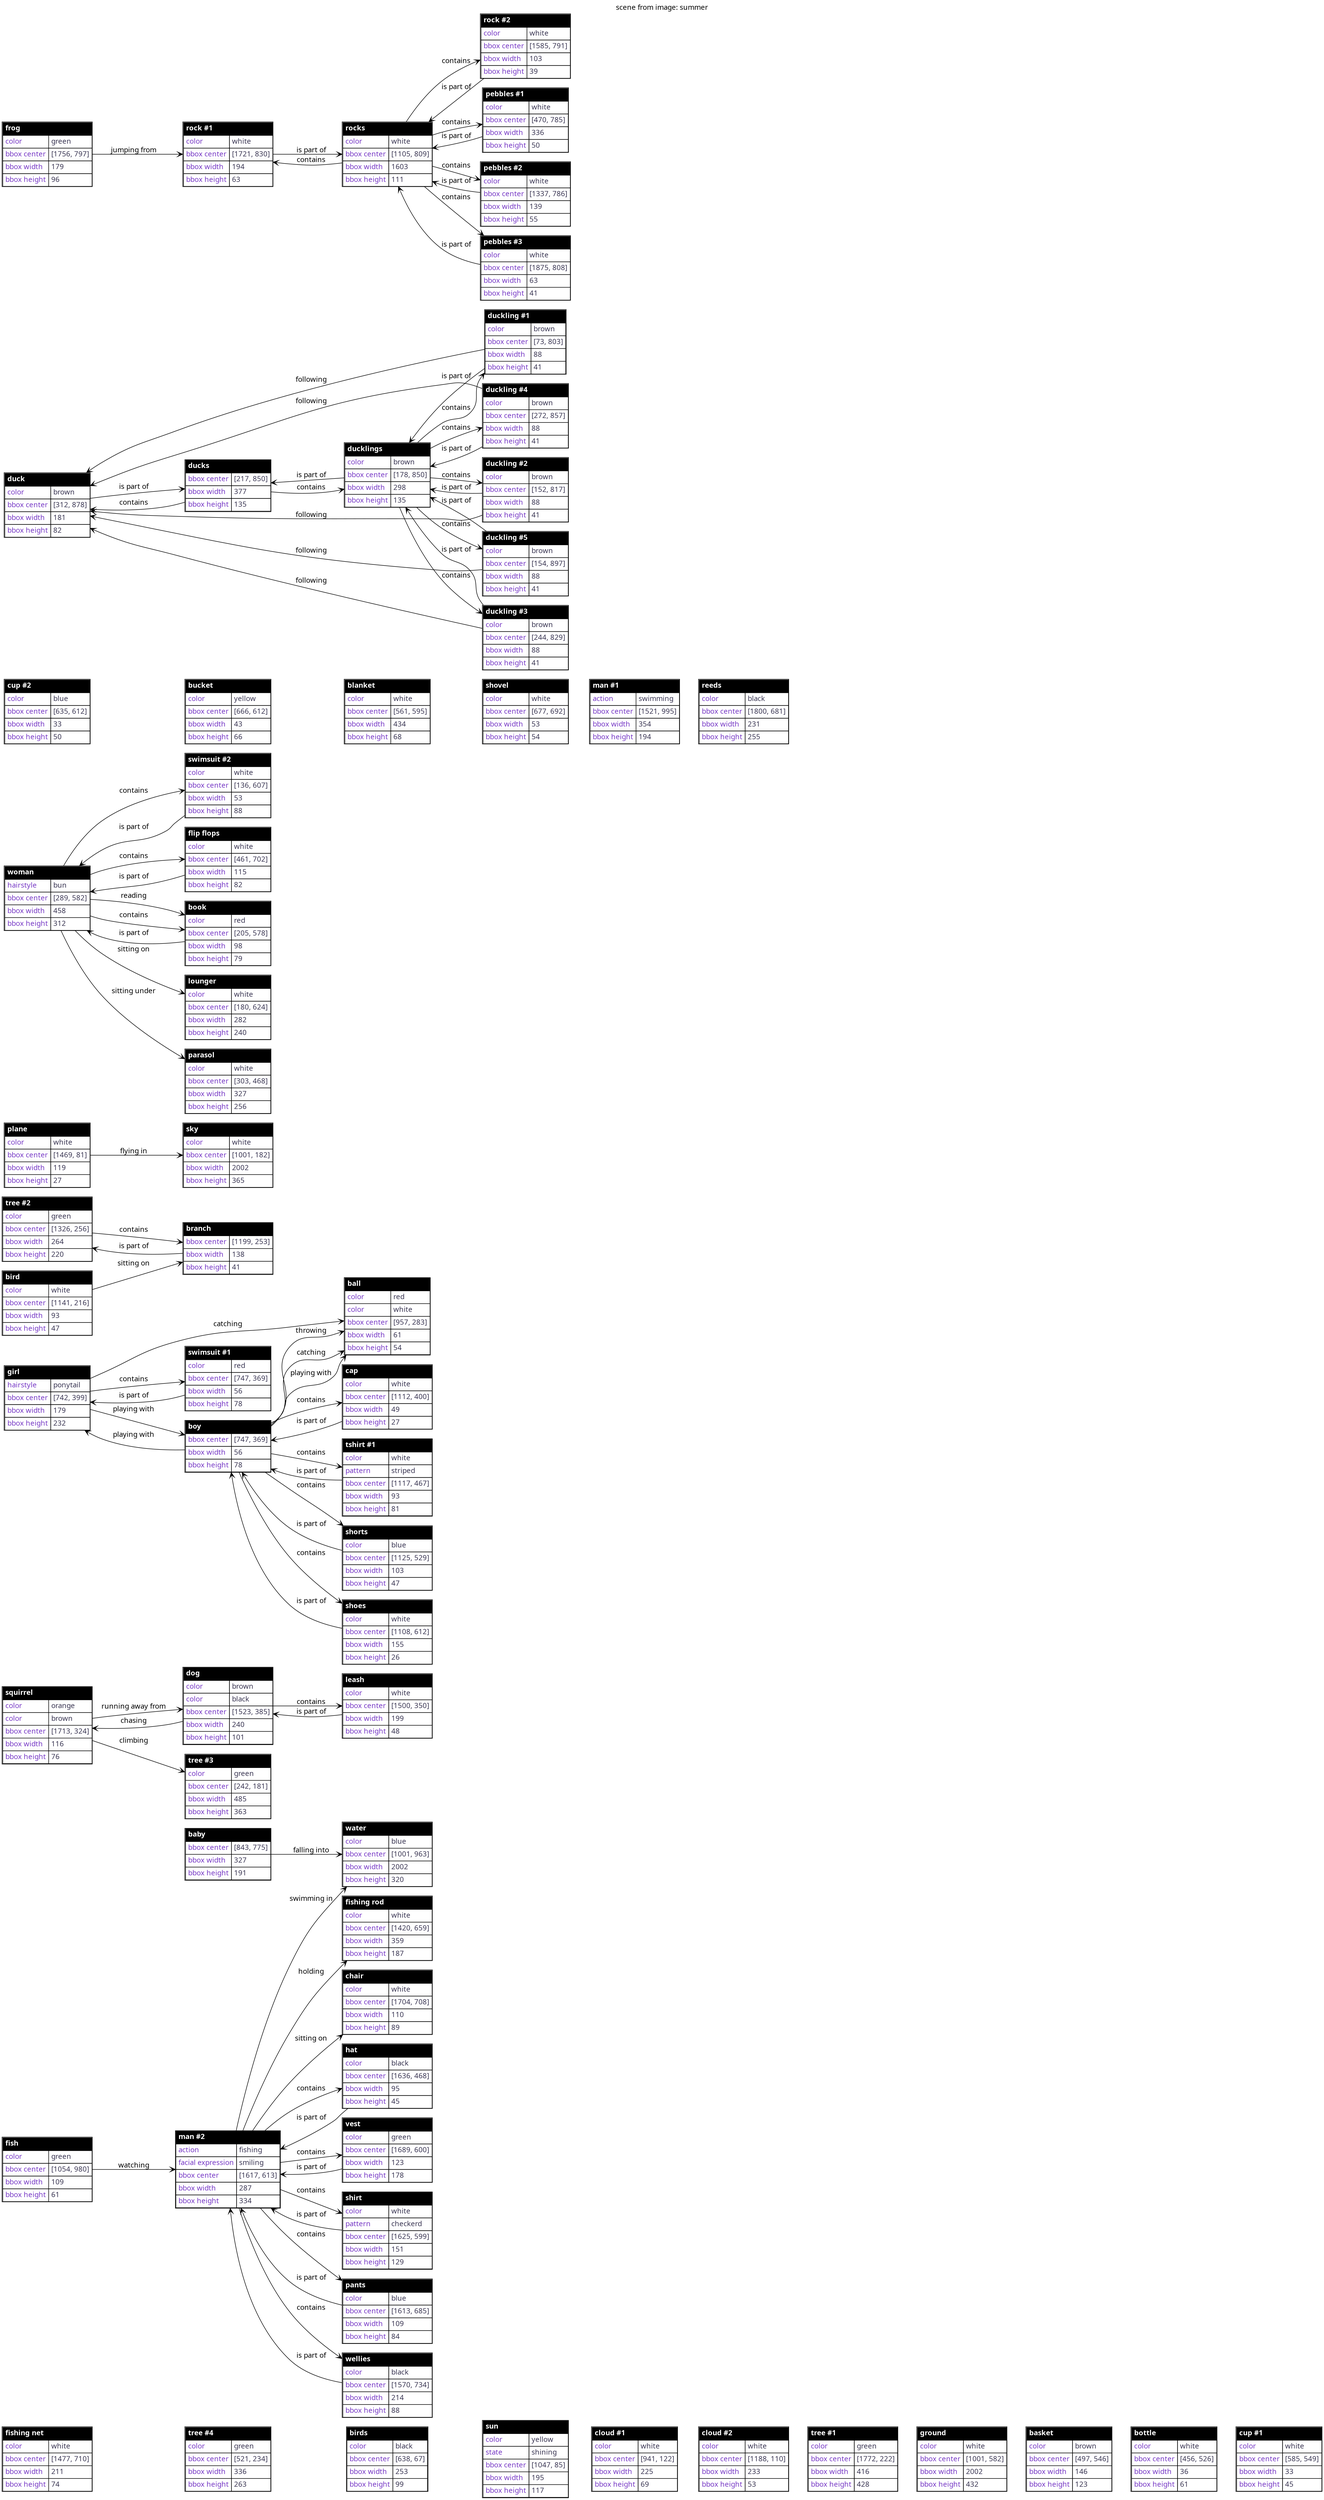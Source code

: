 digraph summer {
graph [fontname="Iosevka Slab",
label="scene from image: summer",
labelloc=t,
rankdir=LR,
overlap=false,
splines=true,
beautify=true
];
node [fontname="Iosevka Slab"];
edge [arrowhead=open,
fontname="Iosevka Slab"
];
"fishing net"[label=<<table cellspacing="0" cellpadding="4"><tr>
                <td bgcolor="black" colspan="2" align="LEFT"><B><FONT color="white">fishing net</FONT></B></td>
            </tr><tr>
                        <td align="LEFT"><FONT color="#7638c5">color</FONT></td>
                        <td align="LEFT"><FONT color="#393552">white</FONT></td>
                    </tr>
<tr>
                <td align="LEFT"><FONT color="#7638c5">bbox center</FONT></td>
                <td align="LEFT"><FONT color="#393552">[1477, 710]</FONT></td>
            </tr>
<tr>
                <td align="LEFT"><FONT color="#7638c5">bbox width</FONT></td>
                <td align="LEFT"><FONT color="#393552">211</FONT></td>
            </tr>
<tr>
                <td align="LEFT"><FONT color="#7638c5">bbox height</FONT></td>
                <td align="LEFT"><FONT color="#393552">74</FONT></td>
            </tr></table>>,
shape=plain];
"tree #4"[label=<<table cellspacing="0" cellpadding="4"><tr>
                <td bgcolor="black" colspan="2" align="LEFT"><B><FONT color="white">tree #4</FONT></B></td>
            </tr><tr>
                        <td align="LEFT"><FONT color="#7638c5">color</FONT></td>
                        <td align="LEFT"><FONT color="#393552">green</FONT></td>
                    </tr>
<tr>
                <td align="LEFT"><FONT color="#7638c5">bbox center</FONT></td>
                <td align="LEFT"><FONT color="#393552">[521, 234]</FONT></td>
            </tr>
<tr>
                <td align="LEFT"><FONT color="#7638c5">bbox width</FONT></td>
                <td align="LEFT"><FONT color="#393552">336</FONT></td>
            </tr>
<tr>
                <td align="LEFT"><FONT color="#7638c5">bbox height</FONT></td>
                <td align="LEFT"><FONT color="#393552">263</FONT></td>
            </tr></table>>,
shape=plain];
"fishing net" -> "tree #4"[style=invis];
"fishing rod"[label=<<table cellspacing="0" cellpadding="4"><tr>
                <td bgcolor="black" colspan="2" align="LEFT"><B><FONT color="white">fishing rod</FONT></B></td>
            </tr><tr>
                        <td align="LEFT"><FONT color="#7638c5">color</FONT></td>
                        <td align="LEFT"><FONT color="#393552">white</FONT></td>
                    </tr>
<tr>
                <td align="LEFT"><FONT color="#7638c5">bbox center</FONT></td>
                <td align="LEFT"><FONT color="#393552">[1420, 659]</FONT></td>
            </tr>
<tr>
                <td align="LEFT"><FONT color="#7638c5">bbox width</FONT></td>
                <td align="LEFT"><FONT color="#393552">359</FONT></td>
            </tr>
<tr>
                <td align="LEFT"><FONT color="#7638c5">bbox height</FONT></td>
                <td align="LEFT"><FONT color="#393552">187</FONT></td>
            </tr></table>>,
shape=plain];
chair[label=<<table cellspacing="0" cellpadding="4"><tr>
                <td bgcolor="black" colspan="2" align="LEFT"><B><FONT color="white">chair</FONT></B></td>
            </tr><tr>
                        <td align="LEFT"><FONT color="#7638c5">color</FONT></td>
                        <td align="LEFT"><FONT color="#393552">white</FONT></td>
                    </tr>
<tr>
                <td align="LEFT"><FONT color="#7638c5">bbox center</FONT></td>
                <td align="LEFT"><FONT color="#393552">[1704, 708]</FONT></td>
            </tr>
<tr>
                <td align="LEFT"><FONT color="#7638c5">bbox width</FONT></td>
                <td align="LEFT"><FONT color="#393552">110</FONT></td>
            </tr>
<tr>
                <td align="LEFT"><FONT color="#7638c5">bbox height</FONT></td>
                <td align="LEFT"><FONT color="#393552">89</FONT></td>
            </tr></table>>,
shape=plain];
"tree #3"[label=<<table cellspacing="0" cellpadding="4"><tr>
                <td bgcolor="black" colspan="2" align="LEFT"><B><FONT color="white">tree #3</FONT></B></td>
            </tr><tr>
                        <td align="LEFT"><FONT color="#7638c5">color</FONT></td>
                        <td align="LEFT"><FONT color="#393552">green</FONT></td>
                    </tr>
<tr>
                <td align="LEFT"><FONT color="#7638c5">bbox center</FONT></td>
                <td align="LEFT"><FONT color="#393552">[242, 181]</FONT></td>
            </tr>
<tr>
                <td align="LEFT"><FONT color="#7638c5">bbox width</FONT></td>
                <td align="LEFT"><FONT color="#393552">485</FONT></td>
            </tr>
<tr>
                <td align="LEFT"><FONT color="#7638c5">bbox height</FONT></td>
                <td align="LEFT"><FONT color="#393552">363</FONT></td>
            </tr></table>>,
shape=plain];
birds[label=<<table cellspacing="0" cellpadding="4"><tr>
                <td bgcolor="black" colspan="2" align="LEFT"><B><FONT color="white">birds</FONT></B></td>
            </tr><tr>
                        <td align="LEFT"><FONT color="#7638c5">color</FONT></td>
                        <td align="LEFT"><FONT color="#393552">black</FONT></td>
                    </tr>
<tr>
                <td align="LEFT"><FONT color="#7638c5">bbox center</FONT></td>
                <td align="LEFT"><FONT color="#393552">[638, 67]</FONT></td>
            </tr>
<tr>
                <td align="LEFT"><FONT color="#7638c5">bbox width</FONT></td>
                <td align="LEFT"><FONT color="#393552">253</FONT></td>
            </tr>
<tr>
                <td align="LEFT"><FONT color="#7638c5">bbox height</FONT></td>
                <td align="LEFT"><FONT color="#393552">99</FONT></td>
            </tr></table>>,
shape=plain];
"tree #4" -> birds[style=invis];
sun[label=<<table cellspacing="0" cellpadding="4"><tr>
                <td bgcolor="black" colspan="2" align="LEFT"><B><FONT color="white">sun</FONT></B></td>
            </tr><tr>
                        <td align="LEFT"><FONT color="#7638c5">color</FONT></td>
                        <td align="LEFT"><FONT color="#393552">yellow</FONT></td>
                    </tr>
<tr>
                        <td align="LEFT"><FONT color="#7638c5">state</FONT></td>
                        <td align="LEFT"><FONT color="#393552">shining</FONT></td>
                    </tr>
<tr>
                <td align="LEFT"><FONT color="#7638c5">bbox center</FONT></td>
                <td align="LEFT"><FONT color="#393552">[1047, 85]</FONT></td>
            </tr>
<tr>
                <td align="LEFT"><FONT color="#7638c5">bbox width</FONT></td>
                <td align="LEFT"><FONT color="#393552">195</FONT></td>
            </tr>
<tr>
                <td align="LEFT"><FONT color="#7638c5">bbox height</FONT></td>
                <td align="LEFT"><FONT color="#393552">117</FONT></td>
            </tr></table>>,
shape=plain];
birds -> sun[style=invis];
ball[label=<<table cellspacing="0" cellpadding="4"><tr>
                <td bgcolor="black" colspan="2" align="LEFT"><B><FONT color="white">ball</FONT></B></td>
            </tr><tr>
                        <td align="LEFT"><FONT color="#7638c5">color</FONT></td>
                        <td align="LEFT"><FONT color="#393552">red</FONT></td>
                    </tr>
<tr>
                        <td align="LEFT"><FONT color="#7638c5">color</FONT></td>
                        <td align="LEFT"><FONT color="#393552">white</FONT></td>
                    </tr>
<tr>
                <td align="LEFT"><FONT color="#7638c5">bbox center</FONT></td>
                <td align="LEFT"><FONT color="#393552">[957, 283]</FONT></td>
            </tr>
<tr>
                <td align="LEFT"><FONT color="#7638c5">bbox width</FONT></td>
                <td align="LEFT"><FONT color="#393552">61</FONT></td>
            </tr>
<tr>
                <td align="LEFT"><FONT color="#7638c5">bbox height</FONT></td>
                <td align="LEFT"><FONT color="#393552">54</FONT></td>
            </tr></table>>,
shape=plain];
girl[label=<<table cellspacing="0" cellpadding="4"><tr>
                <td bgcolor="black" colspan="2" align="LEFT"><B><FONT color="white">girl</FONT></B></td>
            </tr><tr>
                        <td align="LEFT"><FONT color="#7638c5">hairstyle</FONT></td>
                        <td align="LEFT"><FONT color="#393552">ponytail</FONT></td>
                    </tr>
<tr>
                <td align="LEFT"><FONT color="#7638c5">bbox center</FONT></td>
                <td align="LEFT"><FONT color="#393552">[742, 399]</FONT></td>
            </tr>
<tr>
                <td align="LEFT"><FONT color="#7638c5">bbox width</FONT></td>
                <td align="LEFT"><FONT color="#393552">179</FONT></td>
            </tr>
<tr>
                <td align="LEFT"><FONT color="#7638c5">bbox height</FONT></td>
                <td align="LEFT"><FONT color="#393552">232</FONT></td>
            </tr></table>>,
shape=plain];
girl -> ball[label=catching];
"swimsuit #1"[label=<<table cellspacing="0" cellpadding="4"><tr>
                <td bgcolor="black" colspan="2" align="LEFT"><B><FONT color="white">swimsuit #1</FONT></B></td>
            </tr><tr>
                        <td align="LEFT"><FONT color="#7638c5">color</FONT></td>
                        <td align="LEFT"><FONT color="#393552">red</FONT></td>
                    </tr>
<tr>
                <td align="LEFT"><FONT color="#7638c5">bbox center</FONT></td>
                <td align="LEFT"><FONT color="#393552">[747, 369]</FONT></td>
            </tr>
<tr>
                <td align="LEFT"><FONT color="#7638c5">bbox width</FONT></td>
                <td align="LEFT"><FONT color="#393552">56</FONT></td>
            </tr>
<tr>
                <td align="LEFT"><FONT color="#7638c5">bbox height</FONT></td>
                <td align="LEFT"><FONT color="#393552">78</FONT></td>
            </tr></table>>,
shape=plain];
girl -> "swimsuit #1"[label=contains];
boy[label=<<table cellspacing="0" cellpadding="4"><tr>
                <td bgcolor="black" colspan="2" align="LEFT"><B><FONT color="white">boy</FONT></B></td>
            </tr><tr>
                <td align="LEFT"><FONT color="#7638c5">bbox center</FONT></td>
                <td align="LEFT"><FONT color="#393552">[747, 369]</FONT></td>
            </tr>
<tr>
                <td align="LEFT"><FONT color="#7638c5">bbox width</FONT></td>
                <td align="LEFT"><FONT color="#393552">56</FONT></td>
            </tr>
<tr>
                <td align="LEFT"><FONT color="#7638c5">bbox height</FONT></td>
                <td align="LEFT"><FONT color="#393552">78</FONT></td>
            </tr></table>>,
shape=plain];
girl -> boy[label="playing with"];
"swimsuit #1" -> girl[label="is part of"];
boy -> ball[label=throwing];
boy -> ball[label=catching];
boy -> ball[label="playing with"];
boy -> girl[label="playing with"];
cap[label=<<table cellspacing="0" cellpadding="4"><tr>
                <td bgcolor="black" colspan="2" align="LEFT"><B><FONT color="white">cap</FONT></B></td>
            </tr><tr>
                        <td align="LEFT"><FONT color="#7638c5">color</FONT></td>
                        <td align="LEFT"><FONT color="#393552">white</FONT></td>
                    </tr>
<tr>
                <td align="LEFT"><FONT color="#7638c5">bbox center</FONT></td>
                <td align="LEFT"><FONT color="#393552">[1112, 400]</FONT></td>
            </tr>
<tr>
                <td align="LEFT"><FONT color="#7638c5">bbox width</FONT></td>
                <td align="LEFT"><FONT color="#393552">49</FONT></td>
            </tr>
<tr>
                <td align="LEFT"><FONT color="#7638c5">bbox height</FONT></td>
                <td align="LEFT"><FONT color="#393552">27</FONT></td>
            </tr></table>>,
shape=plain];
boy -> cap[label=contains];
"tshirt #1"[label=<<table cellspacing="0" cellpadding="4"><tr>
                <td bgcolor="black" colspan="2" align="LEFT"><B><FONT color="white">tshirt #1</FONT></B></td>
            </tr><tr>
                        <td align="LEFT"><FONT color="#7638c5">color</FONT></td>
                        <td align="LEFT"><FONT color="#393552">white</FONT></td>
                    </tr>
<tr>
                        <td align="LEFT"><FONT color="#7638c5">pattern</FONT></td>
                        <td align="LEFT"><FONT color="#393552">striped</FONT></td>
                    </tr>
<tr>
                <td align="LEFT"><FONT color="#7638c5">bbox center</FONT></td>
                <td align="LEFT"><FONT color="#393552">[1117, 467]</FONT></td>
            </tr>
<tr>
                <td align="LEFT"><FONT color="#7638c5">bbox width</FONT></td>
                <td align="LEFT"><FONT color="#393552">93</FONT></td>
            </tr>
<tr>
                <td align="LEFT"><FONT color="#7638c5">bbox height</FONT></td>
                <td align="LEFT"><FONT color="#393552">81</FONT></td>
            </tr></table>>,
shape=plain];
boy -> "tshirt #1"[label=contains];
shorts[label=<<table cellspacing="0" cellpadding="4"><tr>
                <td bgcolor="black" colspan="2" align="LEFT"><B><FONT color="white">shorts</FONT></B></td>
            </tr><tr>
                        <td align="LEFT"><FONT color="#7638c5">color</FONT></td>
                        <td align="LEFT"><FONT color="#393552">blue</FONT></td>
                    </tr>
<tr>
                <td align="LEFT"><FONT color="#7638c5">bbox center</FONT></td>
                <td align="LEFT"><FONT color="#393552">[1125, 529]</FONT></td>
            </tr>
<tr>
                <td align="LEFT"><FONT color="#7638c5">bbox width</FONT></td>
                <td align="LEFT"><FONT color="#393552">103</FONT></td>
            </tr>
<tr>
                <td align="LEFT"><FONT color="#7638c5">bbox height</FONT></td>
                <td align="LEFT"><FONT color="#393552">47</FONT></td>
            </tr></table>>,
shape=plain];
boy -> shorts[label=contains];
shoes[label=<<table cellspacing="0" cellpadding="4"><tr>
                <td bgcolor="black" colspan="2" align="LEFT"><B><FONT color="white">shoes</FONT></B></td>
            </tr><tr>
                        <td align="LEFT"><FONT color="#7638c5">color</FONT></td>
                        <td align="LEFT"><FONT color="#393552">white</FONT></td>
                    </tr>
<tr>
                <td align="LEFT"><FONT color="#7638c5">bbox center</FONT></td>
                <td align="LEFT"><FONT color="#393552">[1108, 612]</FONT></td>
            </tr>
<tr>
                <td align="LEFT"><FONT color="#7638c5">bbox width</FONT></td>
                <td align="LEFT"><FONT color="#393552">155</FONT></td>
            </tr>
<tr>
                <td align="LEFT"><FONT color="#7638c5">bbox height</FONT></td>
                <td align="LEFT"><FONT color="#393552">26</FONT></td>
            </tr></table>>,
shape=plain];
boy -> shoes[label=contains];
"cloud #1"[label=<<table cellspacing="0" cellpadding="4"><tr>
                <td bgcolor="black" colspan="2" align="LEFT"><B><FONT color="white">cloud #1</FONT></B></td>
            </tr><tr>
                        <td align="LEFT"><FONT color="#7638c5">color</FONT></td>
                        <td align="LEFT"><FONT color="#393552">white</FONT></td>
                    </tr>
<tr>
                <td align="LEFT"><FONT color="#7638c5">bbox center</FONT></td>
                <td align="LEFT"><FONT color="#393552">[941, 122]</FONT></td>
            </tr>
<tr>
                <td align="LEFT"><FONT color="#7638c5">bbox width</FONT></td>
                <td align="LEFT"><FONT color="#393552">225</FONT></td>
            </tr>
<tr>
                <td align="LEFT"><FONT color="#7638c5">bbox height</FONT></td>
                <td align="LEFT"><FONT color="#393552">69</FONT></td>
            </tr></table>>,
shape=plain];
sun -> "cloud #1"[style=invis];
"cloud #2"[label=<<table cellspacing="0" cellpadding="4"><tr>
                <td bgcolor="black" colspan="2" align="LEFT"><B><FONT color="white">cloud #2</FONT></B></td>
            </tr><tr>
                        <td align="LEFT"><FONT color="#7638c5">color</FONT></td>
                        <td align="LEFT"><FONT color="#393552">white</FONT></td>
                    </tr>
<tr>
                <td align="LEFT"><FONT color="#7638c5">bbox center</FONT></td>
                <td align="LEFT"><FONT color="#393552">[1188, 110]</FONT></td>
            </tr>
<tr>
                <td align="LEFT"><FONT color="#7638c5">bbox width</FONT></td>
                <td align="LEFT"><FONT color="#393552">233</FONT></td>
            </tr>
<tr>
                <td align="LEFT"><FONT color="#7638c5">bbox height</FONT></td>
                <td align="LEFT"><FONT color="#393552">53</FONT></td>
            </tr></table>>,
shape=plain];
"cloud #1" -> "cloud #2"[style=invis];
"tree #1"[label=<<table cellspacing="0" cellpadding="4"><tr>
                <td bgcolor="black" colspan="2" align="LEFT"><B><FONT color="white">tree #1</FONT></B></td>
            </tr><tr>
                        <td align="LEFT"><FONT color="#7638c5">color</FONT></td>
                        <td align="LEFT"><FONT color="#393552">green</FONT></td>
                    </tr>
<tr>
                <td align="LEFT"><FONT color="#7638c5">bbox center</FONT></td>
                <td align="LEFT"><FONT color="#393552">[1772, 222]</FONT></td>
            </tr>
<tr>
                <td align="LEFT"><FONT color="#7638c5">bbox width</FONT></td>
                <td align="LEFT"><FONT color="#393552">416</FONT></td>
            </tr>
<tr>
                <td align="LEFT"><FONT color="#7638c5">bbox height</FONT></td>
                <td align="LEFT"><FONT color="#393552">428</FONT></td>
            </tr></table>>,
shape=plain];
"cloud #2" -> "tree #1"[style=invis];
dog[label=<<table cellspacing="0" cellpadding="4"><tr>
                <td bgcolor="black" colspan="2" align="LEFT"><B><FONT color="white">dog</FONT></B></td>
            </tr><tr>
                        <td align="LEFT"><FONT color="#7638c5">color</FONT></td>
                        <td align="LEFT"><FONT color="#393552">brown</FONT></td>
                    </tr>
<tr>
                        <td align="LEFT"><FONT color="#7638c5">color</FONT></td>
                        <td align="LEFT"><FONT color="#393552">black</FONT></td>
                    </tr>
<tr>
                <td align="LEFT"><FONT color="#7638c5">bbox center</FONT></td>
                <td align="LEFT"><FONT color="#393552">[1523, 385]</FONT></td>
            </tr>
<tr>
                <td align="LEFT"><FONT color="#7638c5">bbox width</FONT></td>
                <td align="LEFT"><FONT color="#393552">240</FONT></td>
            </tr>
<tr>
                <td align="LEFT"><FONT color="#7638c5">bbox height</FONT></td>
                <td align="LEFT"><FONT color="#393552">101</FONT></td>
            </tr></table>>,
shape=plain];
squirrel[label=<<table cellspacing="0" cellpadding="4"><tr>
                <td bgcolor="black" colspan="2" align="LEFT"><B><FONT color="white">squirrel</FONT></B></td>
            </tr><tr>
                        <td align="LEFT"><FONT color="#7638c5">color</FONT></td>
                        <td align="LEFT"><FONT color="#393552">orange</FONT></td>
                    </tr>
<tr>
                        <td align="LEFT"><FONT color="#7638c5">color</FONT></td>
                        <td align="LEFT"><FONT color="#393552">brown</FONT></td>
                    </tr>
<tr>
                <td align="LEFT"><FONT color="#7638c5">bbox center</FONT></td>
                <td align="LEFT"><FONT color="#393552">[1713, 324]</FONT></td>
            </tr>
<tr>
                <td align="LEFT"><FONT color="#7638c5">bbox width</FONT></td>
                <td align="LEFT"><FONT color="#393552">116</FONT></td>
            </tr>
<tr>
                <td align="LEFT"><FONT color="#7638c5">bbox height</FONT></td>
                <td align="LEFT"><FONT color="#393552">76</FONT></td>
            </tr></table>>,
shape=plain];
dog -> squirrel[label=chasing];
leash[label=<<table cellspacing="0" cellpadding="4"><tr>
                <td bgcolor="black" colspan="2" align="LEFT"><B><FONT color="white">leash</FONT></B></td>
            </tr><tr>
                        <td align="LEFT"><FONT color="#7638c5">color</FONT></td>
                        <td align="LEFT"><FONT color="#393552">white</FONT></td>
                    </tr>
<tr>
                <td align="LEFT"><FONT color="#7638c5">bbox center</FONT></td>
                <td align="LEFT"><FONT color="#393552">[1500, 350]</FONT></td>
            </tr>
<tr>
                <td align="LEFT"><FONT color="#7638c5">bbox width</FONT></td>
                <td align="LEFT"><FONT color="#393552">199</FONT></td>
            </tr>
<tr>
                <td align="LEFT"><FONT color="#7638c5">bbox height</FONT></td>
                <td align="LEFT"><FONT color="#393552">48</FONT></td>
            </tr></table>>,
shape=plain];
dog -> leash[label=contains];
squirrel -> "tree #3"[label=climbing];
squirrel -> dog[label="running away from"];
"tree #2"[label=<<table cellspacing="0" cellpadding="4"><tr>
                <td bgcolor="black" colspan="2" align="LEFT"><B><FONT color="white">tree #2</FONT></B></td>
            </tr><tr>
                        <td align="LEFT"><FONT color="#7638c5">color</FONT></td>
                        <td align="LEFT"><FONT color="#393552">green</FONT></td>
                    </tr>
<tr>
                <td align="LEFT"><FONT color="#7638c5">bbox center</FONT></td>
                <td align="LEFT"><FONT color="#393552">[1326, 256]</FONT></td>
            </tr>
<tr>
                <td align="LEFT"><FONT color="#7638c5">bbox width</FONT></td>
                <td align="LEFT"><FONT color="#393552">264</FONT></td>
            </tr>
<tr>
                <td align="LEFT"><FONT color="#7638c5">bbox height</FONT></td>
                <td align="LEFT"><FONT color="#393552">220</FONT></td>
            </tr></table>>,
shape=plain];
branch[label=<<table cellspacing="0" cellpadding="4"><tr>
                <td bgcolor="black" colspan="2" align="LEFT"><B><FONT color="white">branch</FONT></B></td>
            </tr><tr>
                <td align="LEFT"><FONT color="#7638c5">bbox center</FONT></td>
                <td align="LEFT"><FONT color="#393552">[1199, 253]</FONT></td>
            </tr>
<tr>
                <td align="LEFT"><FONT color="#7638c5">bbox width</FONT></td>
                <td align="LEFT"><FONT color="#393552">138</FONT></td>
            </tr>
<tr>
                <td align="LEFT"><FONT color="#7638c5">bbox height</FONT></td>
                <td align="LEFT"><FONT color="#393552">41</FONT></td>
            </tr></table>>,
shape=plain];
"tree #2" -> branch[label=contains];
bird[label=<<table cellspacing="0" cellpadding="4"><tr>
                <td bgcolor="black" colspan="2" align="LEFT"><B><FONT color="white">bird</FONT></B></td>
            </tr><tr>
                        <td align="LEFT"><FONT color="#7638c5">color</FONT></td>
                        <td align="LEFT"><FONT color="#393552">white</FONT></td>
                    </tr>
<tr>
                <td align="LEFT"><FONT color="#7638c5">bbox center</FONT></td>
                <td align="LEFT"><FONT color="#393552">[1141, 216]</FONT></td>
            </tr>
<tr>
                <td align="LEFT"><FONT color="#7638c5">bbox width</FONT></td>
                <td align="LEFT"><FONT color="#393552">93</FONT></td>
            </tr>
<tr>
                <td align="LEFT"><FONT color="#7638c5">bbox height</FONT></td>
                <td align="LEFT"><FONT color="#393552">47</FONT></td>
            </tr></table>>,
shape=plain];
bird -> branch[label="sitting on"];
branch -> "tree #2"[label="is part of"];
ground[label=<<table cellspacing="0" cellpadding="4"><tr>
                <td bgcolor="black" colspan="2" align="LEFT"><B><FONT color="white">ground</FONT></B></td>
            </tr><tr>
                        <td align="LEFT"><FONT color="#7638c5">color</FONT></td>
                        <td align="LEFT"><FONT color="#393552">white</FONT></td>
                    </tr>
<tr>
                <td align="LEFT"><FONT color="#7638c5">bbox center</FONT></td>
                <td align="LEFT"><FONT color="#393552">[1001, 582]</FONT></td>
            </tr>
<tr>
                <td align="LEFT"><FONT color="#7638c5">bbox width</FONT></td>
                <td align="LEFT"><FONT color="#393552">2002</FONT></td>
            </tr>
<tr>
                <td align="LEFT"><FONT color="#7638c5">bbox height</FONT></td>
                <td align="LEFT"><FONT color="#393552">432</FONT></td>
            </tr></table>>,
shape=plain];
"tree #1" -> ground[style=invis];
plane[label=<<table cellspacing="0" cellpadding="4"><tr>
                <td bgcolor="black" colspan="2" align="LEFT"><B><FONT color="white">plane</FONT></B></td>
            </tr><tr>
                        <td align="LEFT"><FONT color="#7638c5">color</FONT></td>
                        <td align="LEFT"><FONT color="#393552">white</FONT></td>
                    </tr>
<tr>
                <td align="LEFT"><FONT color="#7638c5">bbox center</FONT></td>
                <td align="LEFT"><FONT color="#393552">[1469, 81]</FONT></td>
            </tr>
<tr>
                <td align="LEFT"><FONT color="#7638c5">bbox width</FONT></td>
                <td align="LEFT"><FONT color="#393552">119</FONT></td>
            </tr>
<tr>
                <td align="LEFT"><FONT color="#7638c5">bbox height</FONT></td>
                <td align="LEFT"><FONT color="#393552">27</FONT></td>
            </tr></table>>,
shape=plain];
sky[label=<<table cellspacing="0" cellpadding="4"><tr>
                <td bgcolor="black" colspan="2" align="LEFT"><B><FONT color="white">sky</FONT></B></td>
            </tr><tr>
                        <td align="LEFT"><FONT color="#7638c5">color</FONT></td>
                        <td align="LEFT"><FONT color="#393552">white</FONT></td>
                    </tr>
<tr>
                <td align="LEFT"><FONT color="#7638c5">bbox center</FONT></td>
                <td align="LEFT"><FONT color="#393552">[1001, 182]</FONT></td>
            </tr>
<tr>
                <td align="LEFT"><FONT color="#7638c5">bbox width</FONT></td>
                <td align="LEFT"><FONT color="#393552">2002</FONT></td>
            </tr>
<tr>
                <td align="LEFT"><FONT color="#7638c5">bbox height</FONT></td>
                <td align="LEFT"><FONT color="#393552">365</FONT></td>
            </tr></table>>,
shape=plain];
plane -> sky[label="flying in"];
basket[label=<<table cellspacing="0" cellpadding="4"><tr>
                <td bgcolor="black" colspan="2" align="LEFT"><B><FONT color="white">basket</FONT></B></td>
            </tr><tr>
                        <td align="LEFT"><FONT color="#7638c5">color</FONT></td>
                        <td align="LEFT"><FONT color="#393552">brown</FONT></td>
                    </tr>
<tr>
                <td align="LEFT"><FONT color="#7638c5">bbox center</FONT></td>
                <td align="LEFT"><FONT color="#393552">[497, 546]</FONT></td>
            </tr>
<tr>
                <td align="LEFT"><FONT color="#7638c5">bbox width</FONT></td>
                <td align="LEFT"><FONT color="#393552">146</FONT></td>
            </tr>
<tr>
                <td align="LEFT"><FONT color="#7638c5">bbox height</FONT></td>
                <td align="LEFT"><FONT color="#393552">123</FONT></td>
            </tr></table>>,
shape=plain];
ground -> basket[style=invis];
leash -> dog[label="is part of"];
cap -> boy[label="is part of"];
"tshirt #1" -> boy[label="is part of"];
shorts -> boy[label="is part of"];
shoes -> boy[label="is part of"];
woman[label=<<table cellspacing="0" cellpadding="4"><tr>
                <td bgcolor="black" colspan="2" align="LEFT"><B><FONT color="white">woman</FONT></B></td>
            </tr><tr>
                        <td align="LEFT"><FONT color="#7638c5">hairstyle</FONT></td>
                        <td align="LEFT"><FONT color="#393552">bun</FONT></td>
                    </tr>
<tr>
                <td align="LEFT"><FONT color="#7638c5">bbox center</FONT></td>
                <td align="LEFT"><FONT color="#393552">[289, 582]</FONT></td>
            </tr>
<tr>
                <td align="LEFT"><FONT color="#7638c5">bbox width</FONT></td>
                <td align="LEFT"><FONT color="#393552">458</FONT></td>
            </tr>
<tr>
                <td align="LEFT"><FONT color="#7638c5">bbox height</FONT></td>
                <td align="LEFT"><FONT color="#393552">312</FONT></td>
            </tr></table>>,
shape=plain];
"swimsuit #2"[label=<<table cellspacing="0" cellpadding="4"><tr>
                <td bgcolor="black" colspan="2" align="LEFT"><B><FONT color="white">swimsuit #2</FONT></B></td>
            </tr><tr>
                        <td align="LEFT"><FONT color="#7638c5">color</FONT></td>
                        <td align="LEFT"><FONT color="#393552">white</FONT></td>
                    </tr>
<tr>
                <td align="LEFT"><FONT color="#7638c5">bbox center</FONT></td>
                <td align="LEFT"><FONT color="#393552">[136, 607]</FONT></td>
            </tr>
<tr>
                <td align="LEFT"><FONT color="#7638c5">bbox width</FONT></td>
                <td align="LEFT"><FONT color="#393552">53</FONT></td>
            </tr>
<tr>
                <td align="LEFT"><FONT color="#7638c5">bbox height</FONT></td>
                <td align="LEFT"><FONT color="#393552">88</FONT></td>
            </tr></table>>,
shape=plain];
woman -> "swimsuit #2"[label=contains];
"flip flops"[label=<<table cellspacing="0" cellpadding="4"><tr>
                <td bgcolor="black" colspan="2" align="LEFT"><B><FONT color="white">flip flops</FONT></B></td>
            </tr><tr>
                        <td align="LEFT"><FONT color="#7638c5">color</FONT></td>
                        <td align="LEFT"><FONT color="#393552">white</FONT></td>
                    </tr>
<tr>
                <td align="LEFT"><FONT color="#7638c5">bbox center</FONT></td>
                <td align="LEFT"><FONT color="#393552">[461, 702]</FONT></td>
            </tr>
<tr>
                <td align="LEFT"><FONT color="#7638c5">bbox width</FONT></td>
                <td align="LEFT"><FONT color="#393552">115</FONT></td>
            </tr>
<tr>
                <td align="LEFT"><FONT color="#7638c5">bbox height</FONT></td>
                <td align="LEFT"><FONT color="#393552">82</FONT></td>
            </tr></table>>,
shape=plain];
woman -> "flip flops"[label=contains];
book[label=<<table cellspacing="0" cellpadding="4"><tr>
                <td bgcolor="black" colspan="2" align="LEFT"><B><FONT color="white">book</FONT></B></td>
            </tr><tr>
                        <td align="LEFT"><FONT color="#7638c5">color</FONT></td>
                        <td align="LEFT"><FONT color="#393552">red</FONT></td>
                    </tr>
<tr>
                <td align="LEFT"><FONT color="#7638c5">bbox center</FONT></td>
                <td align="LEFT"><FONT color="#393552">[205, 578]</FONT></td>
            </tr>
<tr>
                <td align="LEFT"><FONT color="#7638c5">bbox width</FONT></td>
                <td align="LEFT"><FONT color="#393552">98</FONT></td>
            </tr>
<tr>
                <td align="LEFT"><FONT color="#7638c5">bbox height</FONT></td>
                <td align="LEFT"><FONT color="#393552">79</FONT></td>
            </tr></table>>,
shape=plain];
woman -> book[label=reading];
woman -> book[label=contains];
lounger[label=<<table cellspacing="0" cellpadding="4"><tr>
                <td bgcolor="black" colspan="2" align="LEFT"><B><FONT color="white">lounger</FONT></B></td>
            </tr><tr>
                        <td align="LEFT"><FONT color="#7638c5">color</FONT></td>
                        <td align="LEFT"><FONT color="#393552">white</FONT></td>
                    </tr>
<tr>
                <td align="LEFT"><FONT color="#7638c5">bbox center</FONT></td>
                <td align="LEFT"><FONT color="#393552">[180, 624]</FONT></td>
            </tr>
<tr>
                <td align="LEFT"><FONT color="#7638c5">bbox width</FONT></td>
                <td align="LEFT"><FONT color="#393552">282</FONT></td>
            </tr>
<tr>
                <td align="LEFT"><FONT color="#7638c5">bbox height</FONT></td>
                <td align="LEFT"><FONT color="#393552">240</FONT></td>
            </tr></table>>,
shape=plain];
woman -> lounger[label="sitting on"];
parasol[label=<<table cellspacing="0" cellpadding="4"><tr>
                <td bgcolor="black" colspan="2" align="LEFT"><B><FONT color="white">parasol</FONT></B></td>
            </tr><tr>
                        <td align="LEFT"><FONT color="#7638c5">color</FONT></td>
                        <td align="LEFT"><FONT color="#393552">white</FONT></td>
                    </tr>
<tr>
                <td align="LEFT"><FONT color="#7638c5">bbox center</FONT></td>
                <td align="LEFT"><FONT color="#393552">[303, 468]</FONT></td>
            </tr>
<tr>
                <td align="LEFT"><FONT color="#7638c5">bbox width</FONT></td>
                <td align="LEFT"><FONT color="#393552">327</FONT></td>
            </tr>
<tr>
                <td align="LEFT"><FONT color="#7638c5">bbox height</FONT></td>
                <td align="LEFT"><FONT color="#393552">256</FONT></td>
            </tr></table>>,
shape=plain];
woman -> parasol[label="sitting under"];
"swimsuit #2" -> woman[label="is part of"];
"flip flops" -> woman[label="is part of"];
book -> woman[label="is part of"];
bottle[label=<<table cellspacing="0" cellpadding="4"><tr>
                <td bgcolor="black" colspan="2" align="LEFT"><B><FONT color="white">bottle</FONT></B></td>
            </tr><tr>
                        <td align="LEFT"><FONT color="#7638c5">color</FONT></td>
                        <td align="LEFT"><FONT color="#393552">white</FONT></td>
                    </tr>
<tr>
                <td align="LEFT"><FONT color="#7638c5">bbox center</FONT></td>
                <td align="LEFT"><FONT color="#393552">[456, 526]</FONT></td>
            </tr>
<tr>
                <td align="LEFT"><FONT color="#7638c5">bbox width</FONT></td>
                <td align="LEFT"><FONT color="#393552">36</FONT></td>
            </tr>
<tr>
                <td align="LEFT"><FONT color="#7638c5">bbox height</FONT></td>
                <td align="LEFT"><FONT color="#393552">61</FONT></td>
            </tr></table>>,
shape=plain];
basket -> bottle[style=invis];
"cup #1"[label=<<table cellspacing="0" cellpadding="4"><tr>
                <td bgcolor="black" colspan="2" align="LEFT"><B><FONT color="white">cup #1</FONT></B></td>
            </tr><tr>
                        <td align="LEFT"><FONT color="#7638c5">color</FONT></td>
                        <td align="LEFT"><FONT color="#393552">white</FONT></td>
                    </tr>
<tr>
                <td align="LEFT"><FONT color="#7638c5">bbox center</FONT></td>
                <td align="LEFT"><FONT color="#393552">[585, 549]</FONT></td>
            </tr>
<tr>
                <td align="LEFT"><FONT color="#7638c5">bbox width</FONT></td>
                <td align="LEFT"><FONT color="#393552">33</FONT></td>
            </tr>
<tr>
                <td align="LEFT"><FONT color="#7638c5">bbox height</FONT></td>
                <td align="LEFT"><FONT color="#393552">45</FONT></td>
            </tr></table>>,
shape=plain];
bottle -> "cup #1"[style=invis];
"cup #2"[label=<<table cellspacing="0" cellpadding="4"><tr>
                <td bgcolor="black" colspan="2" align="LEFT"><B><FONT color="white">cup #2</FONT></B></td>
            </tr><tr>
                        <td align="LEFT"><FONT color="#7638c5">color</FONT></td>
                        <td align="LEFT"><FONT color="#393552">blue</FONT></td>
                    </tr>
<tr>
                <td align="LEFT"><FONT color="#7638c5">bbox center</FONT></td>
                <td align="LEFT"><FONT color="#393552">[635, 612]</FONT></td>
            </tr>
<tr>
                <td align="LEFT"><FONT color="#7638c5">bbox width</FONT></td>
                <td align="LEFT"><FONT color="#393552">33</FONT></td>
            </tr>
<tr>
                <td align="LEFT"><FONT color="#7638c5">bbox height</FONT></td>
                <td align="LEFT"><FONT color="#393552">50</FONT></td>
            </tr></table>>,
shape=plain];
bucket[label=<<table cellspacing="0" cellpadding="4"><tr>
                <td bgcolor="black" colspan="2" align="LEFT"><B><FONT color="white">bucket</FONT></B></td>
            </tr><tr>
                        <td align="LEFT"><FONT color="#7638c5">color</FONT></td>
                        <td align="LEFT"><FONT color="#393552">yellow</FONT></td>
                    </tr>
<tr>
                <td align="LEFT"><FONT color="#7638c5">bbox center</FONT></td>
                <td align="LEFT"><FONT color="#393552">[666, 612]</FONT></td>
            </tr>
<tr>
                <td align="LEFT"><FONT color="#7638c5">bbox width</FONT></td>
                <td align="LEFT"><FONT color="#393552">43</FONT></td>
            </tr>
<tr>
                <td align="LEFT"><FONT color="#7638c5">bbox height</FONT></td>
                <td align="LEFT"><FONT color="#393552">66</FONT></td>
            </tr></table>>,
shape=plain];
"cup #2" -> bucket[style=invis];
blanket[label=<<table cellspacing="0" cellpadding="4"><tr>
                <td bgcolor="black" colspan="2" align="LEFT"><B><FONT color="white">blanket</FONT></B></td>
            </tr><tr>
                        <td align="LEFT"><FONT color="#7638c5">color</FONT></td>
                        <td align="LEFT"><FONT color="#393552">white</FONT></td>
                    </tr>
<tr>
                <td align="LEFT"><FONT color="#7638c5">bbox center</FONT></td>
                <td align="LEFT"><FONT color="#393552">[561, 595]</FONT></td>
            </tr>
<tr>
                <td align="LEFT"><FONT color="#7638c5">bbox width</FONT></td>
                <td align="LEFT"><FONT color="#393552">434</FONT></td>
            </tr>
<tr>
                <td align="LEFT"><FONT color="#7638c5">bbox height</FONT></td>
                <td align="LEFT"><FONT color="#393552">68</FONT></td>
            </tr></table>>,
shape=plain];
bucket -> blanket[style=invis];
shovel[label=<<table cellspacing="0" cellpadding="4"><tr>
                <td bgcolor="black" colspan="2" align="LEFT"><B><FONT color="white">shovel</FONT></B></td>
            </tr><tr>
                        <td align="LEFT"><FONT color="#7638c5">color</FONT></td>
                        <td align="LEFT"><FONT color="#393552">white</FONT></td>
                    </tr>
<tr>
                <td align="LEFT"><FONT color="#7638c5">bbox center</FONT></td>
                <td align="LEFT"><FONT color="#393552">[677, 692]</FONT></td>
            </tr>
<tr>
                <td align="LEFT"><FONT color="#7638c5">bbox width</FONT></td>
                <td align="LEFT"><FONT color="#393552">53</FONT></td>
            </tr>
<tr>
                <td align="LEFT"><FONT color="#7638c5">bbox height</FONT></td>
                <td align="LEFT"><FONT color="#393552">54</FONT></td>
            </tr></table>>,
shape=plain];
blanket -> shovel[style=invis];
"man #1"[label=<<table cellspacing="0" cellpadding="4"><tr>
                <td bgcolor="black" colspan="2" align="LEFT"><B><FONT color="white">man #1</FONT></B></td>
            </tr><tr>
                        <td align="LEFT"><FONT color="#7638c5">action</FONT></td>
                        <td align="LEFT"><FONT color="#393552">swimming</FONT></td>
                    </tr>
<tr>
                <td align="LEFT"><FONT color="#7638c5">bbox center</FONT></td>
                <td align="LEFT"><FONT color="#393552">[1521, 995]</FONT></td>
            </tr>
<tr>
                <td align="LEFT"><FONT color="#7638c5">bbox width</FONT></td>
                <td align="LEFT"><FONT color="#393552">354</FONT></td>
            </tr>
<tr>
                <td align="LEFT"><FONT color="#7638c5">bbox height</FONT></td>
                <td align="LEFT"><FONT color="#393552">194</FONT></td>
            </tr></table>>,
shape=plain];
shovel -> "man #1"[style=invis];
baby[label=<<table cellspacing="0" cellpadding="4"><tr>
                <td bgcolor="black" colspan="2" align="LEFT"><B><FONT color="white">baby</FONT></B></td>
            </tr><tr>
                <td align="LEFT"><FONT color="#7638c5">bbox center</FONT></td>
                <td align="LEFT"><FONT color="#393552">[843, 775]</FONT></td>
            </tr>
<tr>
                <td align="LEFT"><FONT color="#7638c5">bbox width</FONT></td>
                <td align="LEFT"><FONT color="#393552">327</FONT></td>
            </tr>
<tr>
                <td align="LEFT"><FONT color="#7638c5">bbox height</FONT></td>
                <td align="LEFT"><FONT color="#393552">191</FONT></td>
            </tr></table>>,
shape=plain];
water[label=<<table cellspacing="0" cellpadding="4"><tr>
                <td bgcolor="black" colspan="2" align="LEFT"><B><FONT color="white">water</FONT></B></td>
            </tr><tr>
                        <td align="LEFT"><FONT color="#7638c5">color</FONT></td>
                        <td align="LEFT"><FONT color="#393552">blue</FONT></td>
                    </tr>
<tr>
                <td align="LEFT"><FONT color="#7638c5">bbox center</FONT></td>
                <td align="LEFT"><FONT color="#393552">[1001, 963]</FONT></td>
            </tr>
<tr>
                <td align="LEFT"><FONT color="#7638c5">bbox width</FONT></td>
                <td align="LEFT"><FONT color="#393552">2002</FONT></td>
            </tr>
<tr>
                <td align="LEFT"><FONT color="#7638c5">bbox height</FONT></td>
                <td align="LEFT"><FONT color="#393552">320</FONT></td>
            </tr></table>>,
shape=plain];
baby -> water[label="falling into"];
duck[label=<<table cellspacing="0" cellpadding="4"><tr>
                <td bgcolor="black" colspan="2" align="LEFT"><B><FONT color="white">duck</FONT></B></td>
            </tr><tr>
                        <td align="LEFT"><FONT color="#7638c5">color</FONT></td>
                        <td align="LEFT"><FONT color="#393552">brown</FONT></td>
                    </tr>
<tr>
                <td align="LEFT"><FONT color="#7638c5">bbox center</FONT></td>
                <td align="LEFT"><FONT color="#393552">[312, 878]</FONT></td>
            </tr>
<tr>
                <td align="LEFT"><FONT color="#7638c5">bbox width</FONT></td>
                <td align="LEFT"><FONT color="#393552">181</FONT></td>
            </tr>
<tr>
                <td align="LEFT"><FONT color="#7638c5">bbox height</FONT></td>
                <td align="LEFT"><FONT color="#393552">82</FONT></td>
            </tr></table>>,
shape=plain];
ducks[label=<<table cellspacing="0" cellpadding="4"><tr>
                <td bgcolor="black" colspan="2" align="LEFT"><B><FONT color="white">ducks</FONT></B></td>
            </tr><tr>
                <td align="LEFT"><FONT color="#7638c5">bbox center</FONT></td>
                <td align="LEFT"><FONT color="#393552">[217, 850]</FONT></td>
            </tr>
<tr>
                <td align="LEFT"><FONT color="#7638c5">bbox width</FONT></td>
                <td align="LEFT"><FONT color="#393552">377</FONT></td>
            </tr>
<tr>
                <td align="LEFT"><FONT color="#7638c5">bbox height</FONT></td>
                <td align="LEFT"><FONT color="#393552">135</FONT></td>
            </tr></table>>,
shape=plain];
duck -> ducks[label="is part of"];
ducklings[label=<<table cellspacing="0" cellpadding="4"><tr>
                <td bgcolor="black" colspan="2" align="LEFT"><B><FONT color="white">ducklings</FONT></B></td>
            </tr><tr>
                        <td align="LEFT"><FONT color="#7638c5">color</FONT></td>
                        <td align="LEFT"><FONT color="#393552">brown</FONT></td>
                    </tr>
<tr>
                <td align="LEFT"><FONT color="#7638c5">bbox center</FONT></td>
                <td align="LEFT"><FONT color="#393552">[178, 850]</FONT></td>
            </tr>
<tr>
                <td align="LEFT"><FONT color="#7638c5">bbox width</FONT></td>
                <td align="LEFT"><FONT color="#393552">298</FONT></td>
            </tr>
<tr>
                <td align="LEFT"><FONT color="#7638c5">bbox height</FONT></td>
                <td align="LEFT"><FONT color="#393552">135</FONT></td>
            </tr></table>>,
shape=plain];
"duckling #1"[label=<<table cellspacing="0" cellpadding="4"><tr>
                <td bgcolor="black" colspan="2" align="LEFT"><B><FONT color="white">duckling #1</FONT></B></td>
            </tr><tr>
                        <td align="LEFT"><FONT color="#7638c5">color</FONT></td>
                        <td align="LEFT"><FONT color="#393552">brown</FONT></td>
                    </tr>
<tr>
                <td align="LEFT"><FONT color="#7638c5">bbox center</FONT></td>
                <td align="LEFT"><FONT color="#393552">[73, 803]</FONT></td>
            </tr>
<tr>
                <td align="LEFT"><FONT color="#7638c5">bbox width</FONT></td>
                <td align="LEFT"><FONT color="#393552">88</FONT></td>
            </tr>
<tr>
                <td align="LEFT"><FONT color="#7638c5">bbox height</FONT></td>
                <td align="LEFT"><FONT color="#393552">41</FONT></td>
            </tr></table>>,
shape=plain];
ducklings -> "duckling #1"[label=contains];
"duckling #2"[label=<<table cellspacing="0" cellpadding="4"><tr>
                <td bgcolor="black" colspan="2" align="LEFT"><B><FONT color="white">duckling #2</FONT></B></td>
            </tr><tr>
                        <td align="LEFT"><FONT color="#7638c5">color</FONT></td>
                        <td align="LEFT"><FONT color="#393552">brown</FONT></td>
                    </tr>
<tr>
                <td align="LEFT"><FONT color="#7638c5">bbox center</FONT></td>
                <td align="LEFT"><FONT color="#393552">[152, 817]</FONT></td>
            </tr>
<tr>
                <td align="LEFT"><FONT color="#7638c5">bbox width</FONT></td>
                <td align="LEFT"><FONT color="#393552">88</FONT></td>
            </tr>
<tr>
                <td align="LEFT"><FONT color="#7638c5">bbox height</FONT></td>
                <td align="LEFT"><FONT color="#393552">41</FONT></td>
            </tr></table>>,
shape=plain];
ducklings -> "duckling #2"[label=contains];
"duckling #3"[label=<<table cellspacing="0" cellpadding="4"><tr>
                <td bgcolor="black" colspan="2" align="LEFT"><B><FONT color="white">duckling #3</FONT></B></td>
            </tr><tr>
                        <td align="LEFT"><FONT color="#7638c5">color</FONT></td>
                        <td align="LEFT"><FONT color="#393552">brown</FONT></td>
                    </tr>
<tr>
                <td align="LEFT"><FONT color="#7638c5">bbox center</FONT></td>
                <td align="LEFT"><FONT color="#393552">[244, 829]</FONT></td>
            </tr>
<tr>
                <td align="LEFT"><FONT color="#7638c5">bbox width</FONT></td>
                <td align="LEFT"><FONT color="#393552">88</FONT></td>
            </tr>
<tr>
                <td align="LEFT"><FONT color="#7638c5">bbox height</FONT></td>
                <td align="LEFT"><FONT color="#393552">41</FONT></td>
            </tr></table>>,
shape=plain];
ducklings -> "duckling #3"[label=contains];
"duckling #4"[label=<<table cellspacing="0" cellpadding="4"><tr>
                <td bgcolor="black" colspan="2" align="LEFT"><B><FONT color="white">duckling #4</FONT></B></td>
            </tr><tr>
                        <td align="LEFT"><FONT color="#7638c5">color</FONT></td>
                        <td align="LEFT"><FONT color="#393552">brown</FONT></td>
                    </tr>
<tr>
                <td align="LEFT"><FONT color="#7638c5">bbox center</FONT></td>
                <td align="LEFT"><FONT color="#393552">[272, 857]</FONT></td>
            </tr>
<tr>
                <td align="LEFT"><FONT color="#7638c5">bbox width</FONT></td>
                <td align="LEFT"><FONT color="#393552">88</FONT></td>
            </tr>
<tr>
                <td align="LEFT"><FONT color="#7638c5">bbox height</FONT></td>
                <td align="LEFT"><FONT color="#393552">41</FONT></td>
            </tr></table>>,
shape=plain];
ducklings -> "duckling #4"[label=contains];
"duckling #5"[label=<<table cellspacing="0" cellpadding="4"><tr>
                <td bgcolor="black" colspan="2" align="LEFT"><B><FONT color="white">duckling #5</FONT></B></td>
            </tr><tr>
                        <td align="LEFT"><FONT color="#7638c5">color</FONT></td>
                        <td align="LEFT"><FONT color="#393552">brown</FONT></td>
                    </tr>
<tr>
                <td align="LEFT"><FONT color="#7638c5">bbox center</FONT></td>
                <td align="LEFT"><FONT color="#393552">[154, 897]</FONT></td>
            </tr>
<tr>
                <td align="LEFT"><FONT color="#7638c5">bbox width</FONT></td>
                <td align="LEFT"><FONT color="#393552">88</FONT></td>
            </tr>
<tr>
                <td align="LEFT"><FONT color="#7638c5">bbox height</FONT></td>
                <td align="LEFT"><FONT color="#393552">41</FONT></td>
            </tr></table>>,
shape=plain];
ducklings -> "duckling #5"[label=contains];
ducklings -> ducks[label="is part of"];
"duckling #1" -> duck[label=following];
"duckling #1" -> ducklings[label="is part of"];
"duckling #2" -> duck[label=following];
"duckling #2" -> ducklings[label="is part of"];
"duckling #3" -> duck[label=following];
"duckling #3" -> ducklings[label="is part of"];
"duckling #4" -> duck[label=following];
"duckling #4" -> ducklings[label="is part of"];
"duckling #5" -> duck[label=following];
"duckling #5" -> ducklings[label="is part of"];
ducks -> duck[label=contains];
ducks -> ducklings[label=contains];
fish[label=<<table cellspacing="0" cellpadding="4"><tr>
                <td bgcolor="black" colspan="2" align="LEFT"><B><FONT color="white">fish</FONT></B></td>
            </tr><tr>
                        <td align="LEFT"><FONT color="#7638c5">color</FONT></td>
                        <td align="LEFT"><FONT color="#393552">green</FONT></td>
                    </tr>
<tr>
                <td align="LEFT"><FONT color="#7638c5">bbox center</FONT></td>
                <td align="LEFT"><FONT color="#393552">[1054, 980]</FONT></td>
            </tr>
<tr>
                <td align="LEFT"><FONT color="#7638c5">bbox width</FONT></td>
                <td align="LEFT"><FONT color="#393552">109</FONT></td>
            </tr>
<tr>
                <td align="LEFT"><FONT color="#7638c5">bbox height</FONT></td>
                <td align="LEFT"><FONT color="#393552">61</FONT></td>
            </tr></table>>,
shape=plain];
"man #2"[label=<<table cellspacing="0" cellpadding="4"><tr>
                <td bgcolor="black" colspan="2" align="LEFT"><B><FONT color="white">man #2</FONT></B></td>
            </tr><tr>
                        <td align="LEFT"><FONT color="#7638c5">action</FONT></td>
                        <td align="LEFT"><FONT color="#393552">fishing</FONT></td>
                    </tr>
<tr>
                        <td align="LEFT"><FONT color="#7638c5">facial expression</FONT></td>
                        <td align="LEFT"><FONT color="#393552">smiling</FONT></td>
                    </tr>
<tr>
                <td align="LEFT"><FONT color="#7638c5">bbox center</FONT></td>
                <td align="LEFT"><FONT color="#393552">[1617, 613]</FONT></td>
            </tr>
<tr>
                <td align="LEFT"><FONT color="#7638c5">bbox width</FONT></td>
                <td align="LEFT"><FONT color="#393552">287</FONT></td>
            </tr>
<tr>
                <td align="LEFT"><FONT color="#7638c5">bbox height</FONT></td>
                <td align="LEFT"><FONT color="#393552">334</FONT></td>
            </tr></table>>,
shape=plain];
fish -> "man #2"[label=watching];
reeds[label=<<table cellspacing="0" cellpadding="4"><tr>
                <td bgcolor="black" colspan="2" align="LEFT"><B><FONT color="white">reeds</FONT></B></td>
            </tr><tr>
                        <td align="LEFT"><FONT color="#7638c5">color</FONT></td>
                        <td align="LEFT"><FONT color="#393552">black</FONT></td>
                    </tr>
<tr>
                <td align="LEFT"><FONT color="#7638c5">bbox center</FONT></td>
                <td align="LEFT"><FONT color="#393552">[1800, 681]</FONT></td>
            </tr>
<tr>
                <td align="LEFT"><FONT color="#7638c5">bbox width</FONT></td>
                <td align="LEFT"><FONT color="#393552">231</FONT></td>
            </tr>
<tr>
                <td align="LEFT"><FONT color="#7638c5">bbox height</FONT></td>
                <td align="LEFT"><FONT color="#393552">255</FONT></td>
            </tr></table>>,
shape=plain];
"man #1" -> reeds[style=invis];
"man #2" -> "fishing rod"[label=holding];
"man #2" -> chair[label="sitting on"];
hat[label=<<table cellspacing="0" cellpadding="4"><tr>
                <td bgcolor="black" colspan="2" align="LEFT"><B><FONT color="white">hat</FONT></B></td>
            </tr><tr>
                        <td align="LEFT"><FONT color="#7638c5">color</FONT></td>
                        <td align="LEFT"><FONT color="#393552">black</FONT></td>
                    </tr>
<tr>
                <td align="LEFT"><FONT color="#7638c5">bbox center</FONT></td>
                <td align="LEFT"><FONT color="#393552">[1636, 468]</FONT></td>
            </tr>
<tr>
                <td align="LEFT"><FONT color="#7638c5">bbox width</FONT></td>
                <td align="LEFT"><FONT color="#393552">95</FONT></td>
            </tr>
<tr>
                <td align="LEFT"><FONT color="#7638c5">bbox height</FONT></td>
                <td align="LEFT"><FONT color="#393552">45</FONT></td>
            </tr></table>>,
shape=plain];
"man #2" -> hat[label=contains];
vest[label=<<table cellspacing="0" cellpadding="4"><tr>
                <td bgcolor="black" colspan="2" align="LEFT"><B><FONT color="white">vest</FONT></B></td>
            </tr><tr>
                        <td align="LEFT"><FONT color="#7638c5">color</FONT></td>
                        <td align="LEFT"><FONT color="#393552">green</FONT></td>
                    </tr>
<tr>
                <td align="LEFT"><FONT color="#7638c5">bbox center</FONT></td>
                <td align="LEFT"><FONT color="#393552">[1689, 600]</FONT></td>
            </tr>
<tr>
                <td align="LEFT"><FONT color="#7638c5">bbox width</FONT></td>
                <td align="LEFT"><FONT color="#393552">123</FONT></td>
            </tr>
<tr>
                <td align="LEFT"><FONT color="#7638c5">bbox height</FONT></td>
                <td align="LEFT"><FONT color="#393552">178</FONT></td>
            </tr></table>>,
shape=plain];
"man #2" -> vest[label=contains];
shirt[label=<<table cellspacing="0" cellpadding="4"><tr>
                <td bgcolor="black" colspan="2" align="LEFT"><B><FONT color="white">shirt</FONT></B></td>
            </tr><tr>
                        <td align="LEFT"><FONT color="#7638c5">color</FONT></td>
                        <td align="LEFT"><FONT color="#393552">white</FONT></td>
                    </tr>
<tr>
                        <td align="LEFT"><FONT color="#7638c5">pattern</FONT></td>
                        <td align="LEFT"><FONT color="#393552">checkerd</FONT></td>
                    </tr>
<tr>
                <td align="LEFT"><FONT color="#7638c5">bbox center</FONT></td>
                <td align="LEFT"><FONT color="#393552">[1625, 599]</FONT></td>
            </tr>
<tr>
                <td align="LEFT"><FONT color="#7638c5">bbox width</FONT></td>
                <td align="LEFT"><FONT color="#393552">151</FONT></td>
            </tr>
<tr>
                <td align="LEFT"><FONT color="#7638c5">bbox height</FONT></td>
                <td align="LEFT"><FONT color="#393552">129</FONT></td>
            </tr></table>>,
shape=plain];
"man #2" -> shirt[label=contains];
pants[label=<<table cellspacing="0" cellpadding="4"><tr>
                <td bgcolor="black" colspan="2" align="LEFT"><B><FONT color="white">pants</FONT></B></td>
            </tr><tr>
                        <td align="LEFT"><FONT color="#7638c5">color</FONT></td>
                        <td align="LEFT"><FONT color="#393552">blue</FONT></td>
                    </tr>
<tr>
                <td align="LEFT"><FONT color="#7638c5">bbox center</FONT></td>
                <td align="LEFT"><FONT color="#393552">[1613, 685]</FONT></td>
            </tr>
<tr>
                <td align="LEFT"><FONT color="#7638c5">bbox width</FONT></td>
                <td align="LEFT"><FONT color="#393552">109</FONT></td>
            </tr>
<tr>
                <td align="LEFT"><FONT color="#7638c5">bbox height</FONT></td>
                <td align="LEFT"><FONT color="#393552">84</FONT></td>
            </tr></table>>,
shape=plain];
"man #2" -> pants[label=contains];
wellies[label=<<table cellspacing="0" cellpadding="4"><tr>
                <td bgcolor="black" colspan="2" align="LEFT"><B><FONT color="white">wellies</FONT></B></td>
            </tr><tr>
                        <td align="LEFT"><FONT color="#7638c5">color</FONT></td>
                        <td align="LEFT"><FONT color="#393552">black</FONT></td>
                    </tr>
<tr>
                <td align="LEFT"><FONT color="#7638c5">bbox center</FONT></td>
                <td align="LEFT"><FONT color="#393552">[1570, 734]</FONT></td>
            </tr>
<tr>
                <td align="LEFT"><FONT color="#7638c5">bbox width</FONT></td>
                <td align="LEFT"><FONT color="#393552">214</FONT></td>
            </tr>
<tr>
                <td align="LEFT"><FONT color="#7638c5">bbox height</FONT></td>
                <td align="LEFT"><FONT color="#393552">88</FONT></td>
            </tr></table>>,
shape=plain];
"man #2" -> wellies[label=contains];
"man #2" -> water[label="swimming in"];
hat -> "man #2"[label="is part of"];
vest -> "man #2"[label="is part of"];
shirt -> "man #2"[label="is part of"];
pants -> "man #2"[label="is part of"];
wellies -> "man #2"[label="is part of"];
frog[label=<<table cellspacing="0" cellpadding="4"><tr>
                <td bgcolor="black" colspan="2" align="LEFT"><B><FONT color="white">frog</FONT></B></td>
            </tr><tr>
                        <td align="LEFT"><FONT color="#7638c5">color</FONT></td>
                        <td align="LEFT"><FONT color="#393552">green</FONT></td>
                    </tr>
<tr>
                <td align="LEFT"><FONT color="#7638c5">bbox center</FONT></td>
                <td align="LEFT"><FONT color="#393552">[1756, 797]</FONT></td>
            </tr>
<tr>
                <td align="LEFT"><FONT color="#7638c5">bbox width</FONT></td>
                <td align="LEFT"><FONT color="#393552">179</FONT></td>
            </tr>
<tr>
                <td align="LEFT"><FONT color="#7638c5">bbox height</FONT></td>
                <td align="LEFT"><FONT color="#393552">96</FONT></td>
            </tr></table>>,
shape=plain];
"rock #1"[label=<<table cellspacing="0" cellpadding="4"><tr>
                <td bgcolor="black" colspan="2" align="LEFT"><B><FONT color="white">rock #1</FONT></B></td>
            </tr><tr>
                        <td align="LEFT"><FONT color="#7638c5">color</FONT></td>
                        <td align="LEFT"><FONT color="#393552">white</FONT></td>
                    </tr>
<tr>
                <td align="LEFT"><FONT color="#7638c5">bbox center</FONT></td>
                <td align="LEFT"><FONT color="#393552">[1721, 830]</FONT></td>
            </tr>
<tr>
                <td align="LEFT"><FONT color="#7638c5">bbox width</FONT></td>
                <td align="LEFT"><FONT color="#393552">194</FONT></td>
            </tr>
<tr>
                <td align="LEFT"><FONT color="#7638c5">bbox height</FONT></td>
                <td align="LEFT"><FONT color="#393552">63</FONT></td>
            </tr></table>>,
shape=plain];
frog -> "rock #1"[label="jumping from"];
rocks[label=<<table cellspacing="0" cellpadding="4"><tr>
                <td bgcolor="black" colspan="2" align="LEFT"><B><FONT color="white">rocks</FONT></B></td>
            </tr><tr>
                        <td align="LEFT"><FONT color="#7638c5">color</FONT></td>
                        <td align="LEFT"><FONT color="#393552">white</FONT></td>
                    </tr>
<tr>
                <td align="LEFT"><FONT color="#7638c5">bbox center</FONT></td>
                <td align="LEFT"><FONT color="#393552">[1105, 809]</FONT></td>
            </tr>
<tr>
                <td align="LEFT"><FONT color="#7638c5">bbox width</FONT></td>
                <td align="LEFT"><FONT color="#393552">1603</FONT></td>
            </tr>
<tr>
                <td align="LEFT"><FONT color="#7638c5">bbox height</FONT></td>
                <td align="LEFT"><FONT color="#393552">111</FONT></td>
            </tr></table>>,
shape=plain];
"rock #1" -> rocks[label="is part of"];
"rock #2"[label=<<table cellspacing="0" cellpadding="4"><tr>
                <td bgcolor="black" colspan="2" align="LEFT"><B><FONT color="white">rock #2</FONT></B></td>
            </tr><tr>
                        <td align="LEFT"><FONT color="#7638c5">color</FONT></td>
                        <td align="LEFT"><FONT color="#393552">white</FONT></td>
                    </tr>
<tr>
                <td align="LEFT"><FONT color="#7638c5">bbox center</FONT></td>
                <td align="LEFT"><FONT color="#393552">[1585, 791]</FONT></td>
            </tr>
<tr>
                <td align="LEFT"><FONT color="#7638c5">bbox width</FONT></td>
                <td align="LEFT"><FONT color="#393552">103</FONT></td>
            </tr>
<tr>
                <td align="LEFT"><FONT color="#7638c5">bbox height</FONT></td>
                <td align="LEFT"><FONT color="#393552">39</FONT></td>
            </tr></table>>,
shape=plain];
"rock #2" -> rocks[label="is part of"];
"pebbles #1"[label=<<table cellspacing="0" cellpadding="4"><tr>
                <td bgcolor="black" colspan="2" align="LEFT"><B><FONT color="white">pebbles #1</FONT></B></td>
            </tr><tr>
                        <td align="LEFT"><FONT color="#7638c5">color</FONT></td>
                        <td align="LEFT"><FONT color="#393552">white</FONT></td>
                    </tr>
<tr>
                <td align="LEFT"><FONT color="#7638c5">bbox center</FONT></td>
                <td align="LEFT"><FONT color="#393552">[470, 785]</FONT></td>
            </tr>
<tr>
                <td align="LEFT"><FONT color="#7638c5">bbox width</FONT></td>
                <td align="LEFT"><FONT color="#393552">336</FONT></td>
            </tr>
<tr>
                <td align="LEFT"><FONT color="#7638c5">bbox height</FONT></td>
                <td align="LEFT"><FONT color="#393552">50</FONT></td>
            </tr></table>>,
shape=plain];
"pebbles #1" -> rocks[label="is part of"];
"pebbles #2"[label=<<table cellspacing="0" cellpadding="4"><tr>
                <td bgcolor="black" colspan="2" align="LEFT"><B><FONT color="white">pebbles #2</FONT></B></td>
            </tr><tr>
                        <td align="LEFT"><FONT color="#7638c5">color</FONT></td>
                        <td align="LEFT"><FONT color="#393552">white</FONT></td>
                    </tr>
<tr>
                <td align="LEFT"><FONT color="#7638c5">bbox center</FONT></td>
                <td align="LEFT"><FONT color="#393552">[1337, 786]</FONT></td>
            </tr>
<tr>
                <td align="LEFT"><FONT color="#7638c5">bbox width</FONT></td>
                <td align="LEFT"><FONT color="#393552">139</FONT></td>
            </tr>
<tr>
                <td align="LEFT"><FONT color="#7638c5">bbox height</FONT></td>
                <td align="LEFT"><FONT color="#393552">55</FONT></td>
            </tr></table>>,
shape=plain];
"pebbles #2" -> rocks[label="is part of"];
"pebbles #3"[label=<<table cellspacing="0" cellpadding="4"><tr>
                <td bgcolor="black" colspan="2" align="LEFT"><B><FONT color="white">pebbles #3</FONT></B></td>
            </tr><tr>
                        <td align="LEFT"><FONT color="#7638c5">color</FONT></td>
                        <td align="LEFT"><FONT color="#393552">white</FONT></td>
                    </tr>
<tr>
                <td align="LEFT"><FONT color="#7638c5">bbox center</FONT></td>
                <td align="LEFT"><FONT color="#393552">[1875, 808]</FONT></td>
            </tr>
<tr>
                <td align="LEFT"><FONT color="#7638c5">bbox width</FONT></td>
                <td align="LEFT"><FONT color="#393552">63</FONT></td>
            </tr>
<tr>
                <td align="LEFT"><FONT color="#7638c5">bbox height</FONT></td>
                <td align="LEFT"><FONT color="#393552">41</FONT></td>
            </tr></table>>,
shape=plain];
"pebbles #3" -> rocks[label="is part of"];
rocks -> "rock #1"[label=contains];
rocks -> "rock #2"[label=contains];
rocks -> "pebbles #1"[label=contains];
rocks -> "pebbles #2"[label=contains];
rocks -> "pebbles #3"[label=contains];
}


